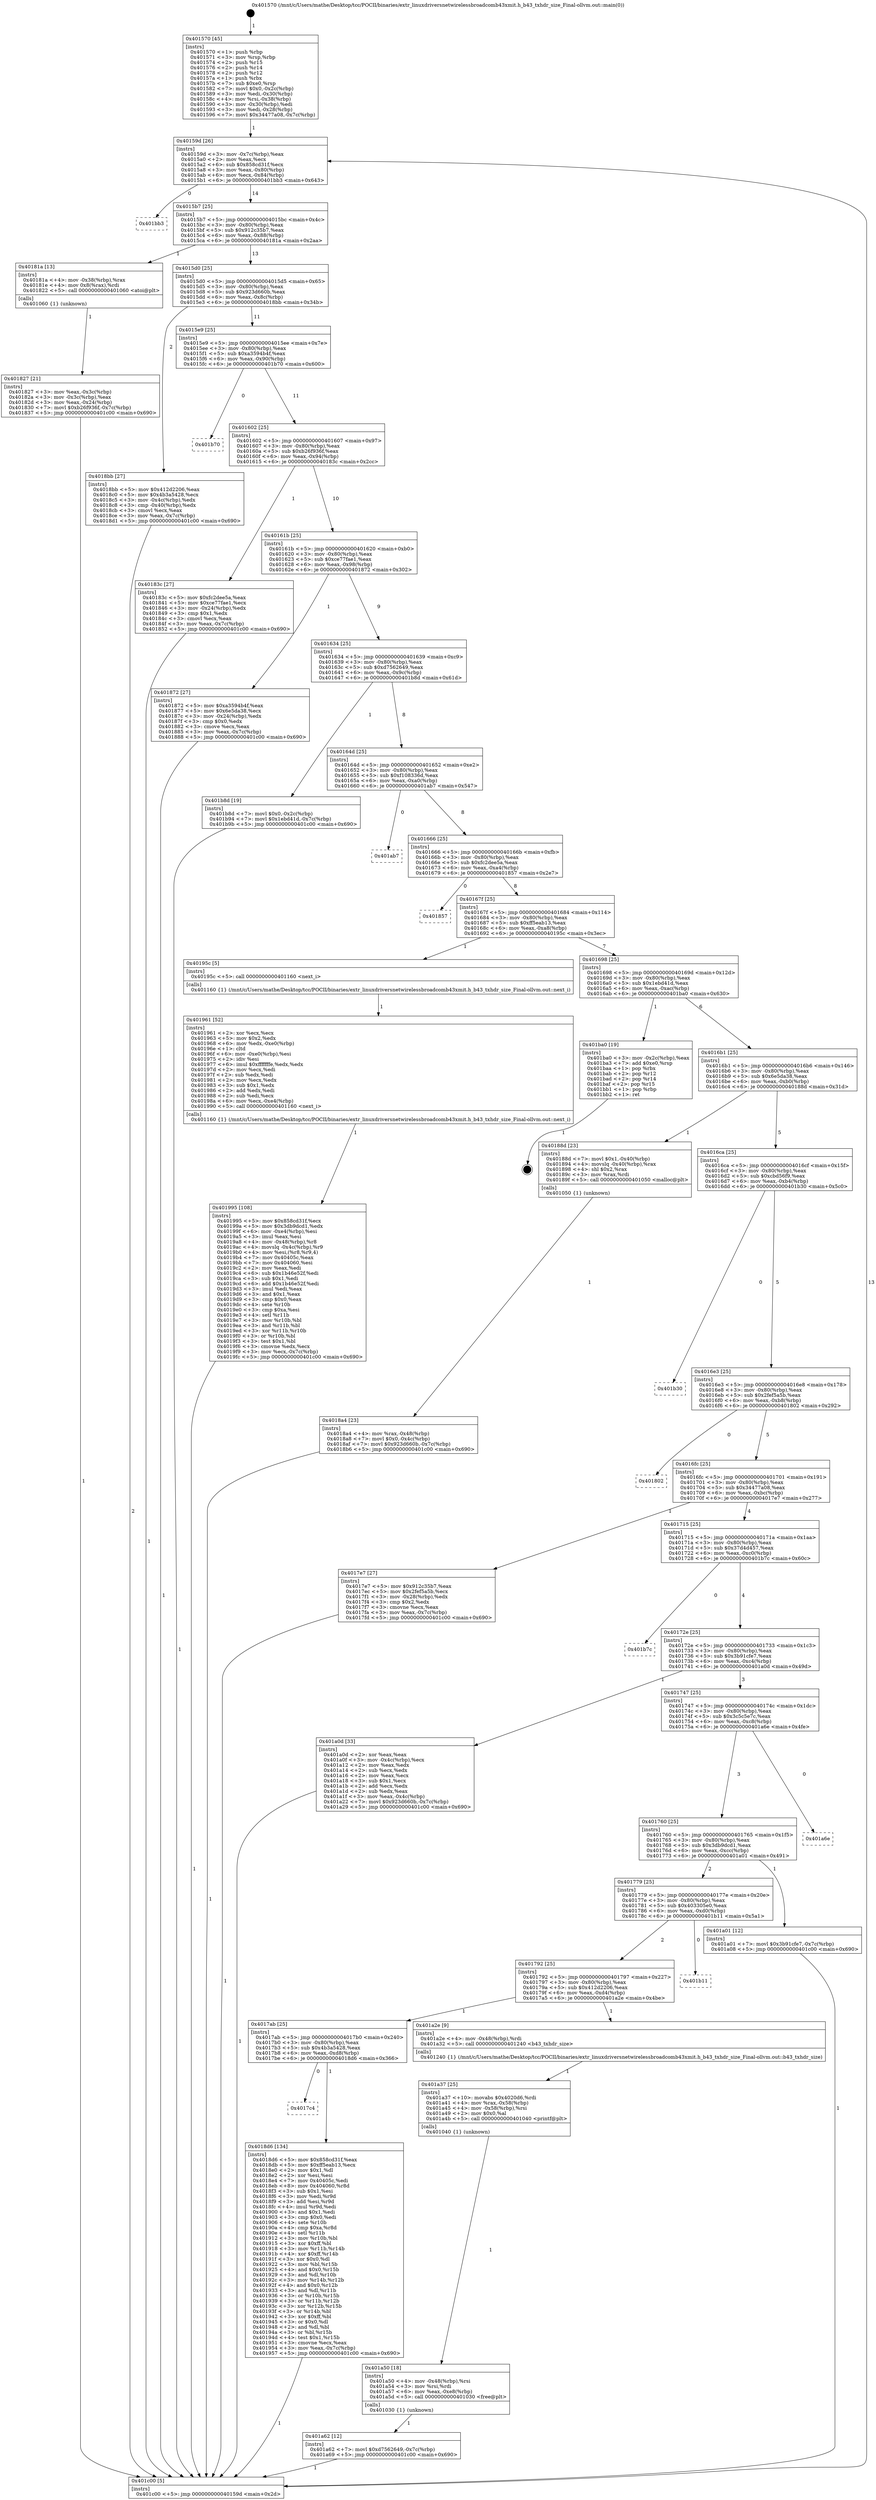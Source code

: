 digraph "0x401570" {
  label = "0x401570 (/mnt/c/Users/mathe/Desktop/tcc/POCII/binaries/extr_linuxdriversnetwirelessbroadcomb43xmit.h_b43_txhdr_size_Final-ollvm.out::main(0))"
  labelloc = "t"
  node[shape=record]

  Entry [label="",width=0.3,height=0.3,shape=circle,fillcolor=black,style=filled]
  "0x40159d" [label="{
     0x40159d [26]\l
     | [instrs]\l
     &nbsp;&nbsp;0x40159d \<+3\>: mov -0x7c(%rbp),%eax\l
     &nbsp;&nbsp;0x4015a0 \<+2\>: mov %eax,%ecx\l
     &nbsp;&nbsp;0x4015a2 \<+6\>: sub $0x858cd31f,%ecx\l
     &nbsp;&nbsp;0x4015a8 \<+3\>: mov %eax,-0x80(%rbp)\l
     &nbsp;&nbsp;0x4015ab \<+6\>: mov %ecx,-0x84(%rbp)\l
     &nbsp;&nbsp;0x4015b1 \<+6\>: je 0000000000401bb3 \<main+0x643\>\l
  }"]
  "0x401bb3" [label="{
     0x401bb3\l
  }", style=dashed]
  "0x4015b7" [label="{
     0x4015b7 [25]\l
     | [instrs]\l
     &nbsp;&nbsp;0x4015b7 \<+5\>: jmp 00000000004015bc \<main+0x4c\>\l
     &nbsp;&nbsp;0x4015bc \<+3\>: mov -0x80(%rbp),%eax\l
     &nbsp;&nbsp;0x4015bf \<+5\>: sub $0x912c35b7,%eax\l
     &nbsp;&nbsp;0x4015c4 \<+6\>: mov %eax,-0x88(%rbp)\l
     &nbsp;&nbsp;0x4015ca \<+6\>: je 000000000040181a \<main+0x2aa\>\l
  }"]
  Exit [label="",width=0.3,height=0.3,shape=circle,fillcolor=black,style=filled,peripheries=2]
  "0x40181a" [label="{
     0x40181a [13]\l
     | [instrs]\l
     &nbsp;&nbsp;0x40181a \<+4\>: mov -0x38(%rbp),%rax\l
     &nbsp;&nbsp;0x40181e \<+4\>: mov 0x8(%rax),%rdi\l
     &nbsp;&nbsp;0x401822 \<+5\>: call 0000000000401060 \<atoi@plt\>\l
     | [calls]\l
     &nbsp;&nbsp;0x401060 \{1\} (unknown)\l
  }"]
  "0x4015d0" [label="{
     0x4015d0 [25]\l
     | [instrs]\l
     &nbsp;&nbsp;0x4015d0 \<+5\>: jmp 00000000004015d5 \<main+0x65\>\l
     &nbsp;&nbsp;0x4015d5 \<+3\>: mov -0x80(%rbp),%eax\l
     &nbsp;&nbsp;0x4015d8 \<+5\>: sub $0x923d660b,%eax\l
     &nbsp;&nbsp;0x4015dd \<+6\>: mov %eax,-0x8c(%rbp)\l
     &nbsp;&nbsp;0x4015e3 \<+6\>: je 00000000004018bb \<main+0x34b\>\l
  }"]
  "0x401a62" [label="{
     0x401a62 [12]\l
     | [instrs]\l
     &nbsp;&nbsp;0x401a62 \<+7\>: movl $0xd7562649,-0x7c(%rbp)\l
     &nbsp;&nbsp;0x401a69 \<+5\>: jmp 0000000000401c00 \<main+0x690\>\l
  }"]
  "0x4018bb" [label="{
     0x4018bb [27]\l
     | [instrs]\l
     &nbsp;&nbsp;0x4018bb \<+5\>: mov $0x412d2206,%eax\l
     &nbsp;&nbsp;0x4018c0 \<+5\>: mov $0x4b3a5428,%ecx\l
     &nbsp;&nbsp;0x4018c5 \<+3\>: mov -0x4c(%rbp),%edx\l
     &nbsp;&nbsp;0x4018c8 \<+3\>: cmp -0x40(%rbp),%edx\l
     &nbsp;&nbsp;0x4018cb \<+3\>: cmovl %ecx,%eax\l
     &nbsp;&nbsp;0x4018ce \<+3\>: mov %eax,-0x7c(%rbp)\l
     &nbsp;&nbsp;0x4018d1 \<+5\>: jmp 0000000000401c00 \<main+0x690\>\l
  }"]
  "0x4015e9" [label="{
     0x4015e9 [25]\l
     | [instrs]\l
     &nbsp;&nbsp;0x4015e9 \<+5\>: jmp 00000000004015ee \<main+0x7e\>\l
     &nbsp;&nbsp;0x4015ee \<+3\>: mov -0x80(%rbp),%eax\l
     &nbsp;&nbsp;0x4015f1 \<+5\>: sub $0xa3594b4f,%eax\l
     &nbsp;&nbsp;0x4015f6 \<+6\>: mov %eax,-0x90(%rbp)\l
     &nbsp;&nbsp;0x4015fc \<+6\>: je 0000000000401b70 \<main+0x600\>\l
  }"]
  "0x401a50" [label="{
     0x401a50 [18]\l
     | [instrs]\l
     &nbsp;&nbsp;0x401a50 \<+4\>: mov -0x48(%rbp),%rsi\l
     &nbsp;&nbsp;0x401a54 \<+3\>: mov %rsi,%rdi\l
     &nbsp;&nbsp;0x401a57 \<+6\>: mov %eax,-0xe8(%rbp)\l
     &nbsp;&nbsp;0x401a5d \<+5\>: call 0000000000401030 \<free@plt\>\l
     | [calls]\l
     &nbsp;&nbsp;0x401030 \{1\} (unknown)\l
  }"]
  "0x401b70" [label="{
     0x401b70\l
  }", style=dashed]
  "0x401602" [label="{
     0x401602 [25]\l
     | [instrs]\l
     &nbsp;&nbsp;0x401602 \<+5\>: jmp 0000000000401607 \<main+0x97\>\l
     &nbsp;&nbsp;0x401607 \<+3\>: mov -0x80(%rbp),%eax\l
     &nbsp;&nbsp;0x40160a \<+5\>: sub $0xb26f936f,%eax\l
     &nbsp;&nbsp;0x40160f \<+6\>: mov %eax,-0x94(%rbp)\l
     &nbsp;&nbsp;0x401615 \<+6\>: je 000000000040183c \<main+0x2cc\>\l
  }"]
  "0x401a37" [label="{
     0x401a37 [25]\l
     | [instrs]\l
     &nbsp;&nbsp;0x401a37 \<+10\>: movabs $0x4020d6,%rdi\l
     &nbsp;&nbsp;0x401a41 \<+4\>: mov %rax,-0x58(%rbp)\l
     &nbsp;&nbsp;0x401a45 \<+4\>: mov -0x58(%rbp),%rsi\l
     &nbsp;&nbsp;0x401a49 \<+2\>: mov $0x0,%al\l
     &nbsp;&nbsp;0x401a4b \<+5\>: call 0000000000401040 \<printf@plt\>\l
     | [calls]\l
     &nbsp;&nbsp;0x401040 \{1\} (unknown)\l
  }"]
  "0x40183c" [label="{
     0x40183c [27]\l
     | [instrs]\l
     &nbsp;&nbsp;0x40183c \<+5\>: mov $0xfc2dee5a,%eax\l
     &nbsp;&nbsp;0x401841 \<+5\>: mov $0xce77fae1,%ecx\l
     &nbsp;&nbsp;0x401846 \<+3\>: mov -0x24(%rbp),%edx\l
     &nbsp;&nbsp;0x401849 \<+3\>: cmp $0x1,%edx\l
     &nbsp;&nbsp;0x40184c \<+3\>: cmovl %ecx,%eax\l
     &nbsp;&nbsp;0x40184f \<+3\>: mov %eax,-0x7c(%rbp)\l
     &nbsp;&nbsp;0x401852 \<+5\>: jmp 0000000000401c00 \<main+0x690\>\l
  }"]
  "0x40161b" [label="{
     0x40161b [25]\l
     | [instrs]\l
     &nbsp;&nbsp;0x40161b \<+5\>: jmp 0000000000401620 \<main+0xb0\>\l
     &nbsp;&nbsp;0x401620 \<+3\>: mov -0x80(%rbp),%eax\l
     &nbsp;&nbsp;0x401623 \<+5\>: sub $0xce77fae1,%eax\l
     &nbsp;&nbsp;0x401628 \<+6\>: mov %eax,-0x98(%rbp)\l
     &nbsp;&nbsp;0x40162e \<+6\>: je 0000000000401872 \<main+0x302\>\l
  }"]
  "0x401995" [label="{
     0x401995 [108]\l
     | [instrs]\l
     &nbsp;&nbsp;0x401995 \<+5\>: mov $0x858cd31f,%ecx\l
     &nbsp;&nbsp;0x40199a \<+5\>: mov $0x3db9dcd1,%edx\l
     &nbsp;&nbsp;0x40199f \<+6\>: mov -0xe4(%rbp),%esi\l
     &nbsp;&nbsp;0x4019a5 \<+3\>: imul %eax,%esi\l
     &nbsp;&nbsp;0x4019a8 \<+4\>: mov -0x48(%rbp),%r8\l
     &nbsp;&nbsp;0x4019ac \<+4\>: movslq -0x4c(%rbp),%r9\l
     &nbsp;&nbsp;0x4019b0 \<+4\>: mov %esi,(%r8,%r9,4)\l
     &nbsp;&nbsp;0x4019b4 \<+7\>: mov 0x40405c,%eax\l
     &nbsp;&nbsp;0x4019bb \<+7\>: mov 0x404060,%esi\l
     &nbsp;&nbsp;0x4019c2 \<+2\>: mov %eax,%edi\l
     &nbsp;&nbsp;0x4019c4 \<+6\>: sub $0x1b46e52f,%edi\l
     &nbsp;&nbsp;0x4019ca \<+3\>: sub $0x1,%edi\l
     &nbsp;&nbsp;0x4019cd \<+6\>: add $0x1b46e52f,%edi\l
     &nbsp;&nbsp;0x4019d3 \<+3\>: imul %edi,%eax\l
     &nbsp;&nbsp;0x4019d6 \<+3\>: and $0x1,%eax\l
     &nbsp;&nbsp;0x4019d9 \<+3\>: cmp $0x0,%eax\l
     &nbsp;&nbsp;0x4019dc \<+4\>: sete %r10b\l
     &nbsp;&nbsp;0x4019e0 \<+3\>: cmp $0xa,%esi\l
     &nbsp;&nbsp;0x4019e3 \<+4\>: setl %r11b\l
     &nbsp;&nbsp;0x4019e7 \<+3\>: mov %r10b,%bl\l
     &nbsp;&nbsp;0x4019ea \<+3\>: and %r11b,%bl\l
     &nbsp;&nbsp;0x4019ed \<+3\>: xor %r11b,%r10b\l
     &nbsp;&nbsp;0x4019f0 \<+3\>: or %r10b,%bl\l
     &nbsp;&nbsp;0x4019f3 \<+3\>: test $0x1,%bl\l
     &nbsp;&nbsp;0x4019f6 \<+3\>: cmovne %edx,%ecx\l
     &nbsp;&nbsp;0x4019f9 \<+3\>: mov %ecx,-0x7c(%rbp)\l
     &nbsp;&nbsp;0x4019fc \<+5\>: jmp 0000000000401c00 \<main+0x690\>\l
  }"]
  "0x401872" [label="{
     0x401872 [27]\l
     | [instrs]\l
     &nbsp;&nbsp;0x401872 \<+5\>: mov $0xa3594b4f,%eax\l
     &nbsp;&nbsp;0x401877 \<+5\>: mov $0x6e5da38,%ecx\l
     &nbsp;&nbsp;0x40187c \<+3\>: mov -0x24(%rbp),%edx\l
     &nbsp;&nbsp;0x40187f \<+3\>: cmp $0x0,%edx\l
     &nbsp;&nbsp;0x401882 \<+3\>: cmove %ecx,%eax\l
     &nbsp;&nbsp;0x401885 \<+3\>: mov %eax,-0x7c(%rbp)\l
     &nbsp;&nbsp;0x401888 \<+5\>: jmp 0000000000401c00 \<main+0x690\>\l
  }"]
  "0x401634" [label="{
     0x401634 [25]\l
     | [instrs]\l
     &nbsp;&nbsp;0x401634 \<+5\>: jmp 0000000000401639 \<main+0xc9\>\l
     &nbsp;&nbsp;0x401639 \<+3\>: mov -0x80(%rbp),%eax\l
     &nbsp;&nbsp;0x40163c \<+5\>: sub $0xd7562649,%eax\l
     &nbsp;&nbsp;0x401641 \<+6\>: mov %eax,-0x9c(%rbp)\l
     &nbsp;&nbsp;0x401647 \<+6\>: je 0000000000401b8d \<main+0x61d\>\l
  }"]
  "0x401961" [label="{
     0x401961 [52]\l
     | [instrs]\l
     &nbsp;&nbsp;0x401961 \<+2\>: xor %ecx,%ecx\l
     &nbsp;&nbsp;0x401963 \<+5\>: mov $0x2,%edx\l
     &nbsp;&nbsp;0x401968 \<+6\>: mov %edx,-0xe0(%rbp)\l
     &nbsp;&nbsp;0x40196e \<+1\>: cltd\l
     &nbsp;&nbsp;0x40196f \<+6\>: mov -0xe0(%rbp),%esi\l
     &nbsp;&nbsp;0x401975 \<+2\>: idiv %esi\l
     &nbsp;&nbsp;0x401977 \<+6\>: imul $0xfffffffe,%edx,%edx\l
     &nbsp;&nbsp;0x40197d \<+2\>: mov %ecx,%edi\l
     &nbsp;&nbsp;0x40197f \<+2\>: sub %edx,%edi\l
     &nbsp;&nbsp;0x401981 \<+2\>: mov %ecx,%edx\l
     &nbsp;&nbsp;0x401983 \<+3\>: sub $0x1,%edx\l
     &nbsp;&nbsp;0x401986 \<+2\>: add %edx,%edi\l
     &nbsp;&nbsp;0x401988 \<+2\>: sub %edi,%ecx\l
     &nbsp;&nbsp;0x40198a \<+6\>: mov %ecx,-0xe4(%rbp)\l
     &nbsp;&nbsp;0x401990 \<+5\>: call 0000000000401160 \<next_i\>\l
     | [calls]\l
     &nbsp;&nbsp;0x401160 \{1\} (/mnt/c/Users/mathe/Desktop/tcc/POCII/binaries/extr_linuxdriversnetwirelessbroadcomb43xmit.h_b43_txhdr_size_Final-ollvm.out::next_i)\l
  }"]
  "0x401b8d" [label="{
     0x401b8d [19]\l
     | [instrs]\l
     &nbsp;&nbsp;0x401b8d \<+7\>: movl $0x0,-0x2c(%rbp)\l
     &nbsp;&nbsp;0x401b94 \<+7\>: movl $0x1ebd41d,-0x7c(%rbp)\l
     &nbsp;&nbsp;0x401b9b \<+5\>: jmp 0000000000401c00 \<main+0x690\>\l
  }"]
  "0x40164d" [label="{
     0x40164d [25]\l
     | [instrs]\l
     &nbsp;&nbsp;0x40164d \<+5\>: jmp 0000000000401652 \<main+0xe2\>\l
     &nbsp;&nbsp;0x401652 \<+3\>: mov -0x80(%rbp),%eax\l
     &nbsp;&nbsp;0x401655 \<+5\>: sub $0xf108336d,%eax\l
     &nbsp;&nbsp;0x40165a \<+6\>: mov %eax,-0xa0(%rbp)\l
     &nbsp;&nbsp;0x401660 \<+6\>: je 0000000000401ab7 \<main+0x547\>\l
  }"]
  "0x4017c4" [label="{
     0x4017c4\l
  }", style=dashed]
  "0x401ab7" [label="{
     0x401ab7\l
  }", style=dashed]
  "0x401666" [label="{
     0x401666 [25]\l
     | [instrs]\l
     &nbsp;&nbsp;0x401666 \<+5\>: jmp 000000000040166b \<main+0xfb\>\l
     &nbsp;&nbsp;0x40166b \<+3\>: mov -0x80(%rbp),%eax\l
     &nbsp;&nbsp;0x40166e \<+5\>: sub $0xfc2dee5a,%eax\l
     &nbsp;&nbsp;0x401673 \<+6\>: mov %eax,-0xa4(%rbp)\l
     &nbsp;&nbsp;0x401679 \<+6\>: je 0000000000401857 \<main+0x2e7\>\l
  }"]
  "0x4018d6" [label="{
     0x4018d6 [134]\l
     | [instrs]\l
     &nbsp;&nbsp;0x4018d6 \<+5\>: mov $0x858cd31f,%eax\l
     &nbsp;&nbsp;0x4018db \<+5\>: mov $0xff5eab13,%ecx\l
     &nbsp;&nbsp;0x4018e0 \<+2\>: mov $0x1,%dl\l
     &nbsp;&nbsp;0x4018e2 \<+2\>: xor %esi,%esi\l
     &nbsp;&nbsp;0x4018e4 \<+7\>: mov 0x40405c,%edi\l
     &nbsp;&nbsp;0x4018eb \<+8\>: mov 0x404060,%r8d\l
     &nbsp;&nbsp;0x4018f3 \<+3\>: sub $0x1,%esi\l
     &nbsp;&nbsp;0x4018f6 \<+3\>: mov %edi,%r9d\l
     &nbsp;&nbsp;0x4018f9 \<+3\>: add %esi,%r9d\l
     &nbsp;&nbsp;0x4018fc \<+4\>: imul %r9d,%edi\l
     &nbsp;&nbsp;0x401900 \<+3\>: and $0x1,%edi\l
     &nbsp;&nbsp;0x401903 \<+3\>: cmp $0x0,%edi\l
     &nbsp;&nbsp;0x401906 \<+4\>: sete %r10b\l
     &nbsp;&nbsp;0x40190a \<+4\>: cmp $0xa,%r8d\l
     &nbsp;&nbsp;0x40190e \<+4\>: setl %r11b\l
     &nbsp;&nbsp;0x401912 \<+3\>: mov %r10b,%bl\l
     &nbsp;&nbsp;0x401915 \<+3\>: xor $0xff,%bl\l
     &nbsp;&nbsp;0x401918 \<+3\>: mov %r11b,%r14b\l
     &nbsp;&nbsp;0x40191b \<+4\>: xor $0xff,%r14b\l
     &nbsp;&nbsp;0x40191f \<+3\>: xor $0x0,%dl\l
     &nbsp;&nbsp;0x401922 \<+3\>: mov %bl,%r15b\l
     &nbsp;&nbsp;0x401925 \<+4\>: and $0x0,%r15b\l
     &nbsp;&nbsp;0x401929 \<+3\>: and %dl,%r10b\l
     &nbsp;&nbsp;0x40192c \<+3\>: mov %r14b,%r12b\l
     &nbsp;&nbsp;0x40192f \<+4\>: and $0x0,%r12b\l
     &nbsp;&nbsp;0x401933 \<+3\>: and %dl,%r11b\l
     &nbsp;&nbsp;0x401936 \<+3\>: or %r10b,%r15b\l
     &nbsp;&nbsp;0x401939 \<+3\>: or %r11b,%r12b\l
     &nbsp;&nbsp;0x40193c \<+3\>: xor %r12b,%r15b\l
     &nbsp;&nbsp;0x40193f \<+3\>: or %r14b,%bl\l
     &nbsp;&nbsp;0x401942 \<+3\>: xor $0xff,%bl\l
     &nbsp;&nbsp;0x401945 \<+3\>: or $0x0,%dl\l
     &nbsp;&nbsp;0x401948 \<+2\>: and %dl,%bl\l
     &nbsp;&nbsp;0x40194a \<+3\>: or %bl,%r15b\l
     &nbsp;&nbsp;0x40194d \<+4\>: test $0x1,%r15b\l
     &nbsp;&nbsp;0x401951 \<+3\>: cmovne %ecx,%eax\l
     &nbsp;&nbsp;0x401954 \<+3\>: mov %eax,-0x7c(%rbp)\l
     &nbsp;&nbsp;0x401957 \<+5\>: jmp 0000000000401c00 \<main+0x690\>\l
  }"]
  "0x401857" [label="{
     0x401857\l
  }", style=dashed]
  "0x40167f" [label="{
     0x40167f [25]\l
     | [instrs]\l
     &nbsp;&nbsp;0x40167f \<+5\>: jmp 0000000000401684 \<main+0x114\>\l
     &nbsp;&nbsp;0x401684 \<+3\>: mov -0x80(%rbp),%eax\l
     &nbsp;&nbsp;0x401687 \<+5\>: sub $0xff5eab13,%eax\l
     &nbsp;&nbsp;0x40168c \<+6\>: mov %eax,-0xa8(%rbp)\l
     &nbsp;&nbsp;0x401692 \<+6\>: je 000000000040195c \<main+0x3ec\>\l
  }"]
  "0x4017ab" [label="{
     0x4017ab [25]\l
     | [instrs]\l
     &nbsp;&nbsp;0x4017ab \<+5\>: jmp 00000000004017b0 \<main+0x240\>\l
     &nbsp;&nbsp;0x4017b0 \<+3\>: mov -0x80(%rbp),%eax\l
     &nbsp;&nbsp;0x4017b3 \<+5\>: sub $0x4b3a5428,%eax\l
     &nbsp;&nbsp;0x4017b8 \<+6\>: mov %eax,-0xd8(%rbp)\l
     &nbsp;&nbsp;0x4017be \<+6\>: je 00000000004018d6 \<main+0x366\>\l
  }"]
  "0x40195c" [label="{
     0x40195c [5]\l
     | [instrs]\l
     &nbsp;&nbsp;0x40195c \<+5\>: call 0000000000401160 \<next_i\>\l
     | [calls]\l
     &nbsp;&nbsp;0x401160 \{1\} (/mnt/c/Users/mathe/Desktop/tcc/POCII/binaries/extr_linuxdriversnetwirelessbroadcomb43xmit.h_b43_txhdr_size_Final-ollvm.out::next_i)\l
  }"]
  "0x401698" [label="{
     0x401698 [25]\l
     | [instrs]\l
     &nbsp;&nbsp;0x401698 \<+5\>: jmp 000000000040169d \<main+0x12d\>\l
     &nbsp;&nbsp;0x40169d \<+3\>: mov -0x80(%rbp),%eax\l
     &nbsp;&nbsp;0x4016a0 \<+5\>: sub $0x1ebd41d,%eax\l
     &nbsp;&nbsp;0x4016a5 \<+6\>: mov %eax,-0xac(%rbp)\l
     &nbsp;&nbsp;0x4016ab \<+6\>: je 0000000000401ba0 \<main+0x630\>\l
  }"]
  "0x401a2e" [label="{
     0x401a2e [9]\l
     | [instrs]\l
     &nbsp;&nbsp;0x401a2e \<+4\>: mov -0x48(%rbp),%rdi\l
     &nbsp;&nbsp;0x401a32 \<+5\>: call 0000000000401240 \<b43_txhdr_size\>\l
     | [calls]\l
     &nbsp;&nbsp;0x401240 \{1\} (/mnt/c/Users/mathe/Desktop/tcc/POCII/binaries/extr_linuxdriversnetwirelessbroadcomb43xmit.h_b43_txhdr_size_Final-ollvm.out::b43_txhdr_size)\l
  }"]
  "0x401ba0" [label="{
     0x401ba0 [19]\l
     | [instrs]\l
     &nbsp;&nbsp;0x401ba0 \<+3\>: mov -0x2c(%rbp),%eax\l
     &nbsp;&nbsp;0x401ba3 \<+7\>: add $0xe0,%rsp\l
     &nbsp;&nbsp;0x401baa \<+1\>: pop %rbx\l
     &nbsp;&nbsp;0x401bab \<+2\>: pop %r12\l
     &nbsp;&nbsp;0x401bad \<+2\>: pop %r14\l
     &nbsp;&nbsp;0x401baf \<+2\>: pop %r15\l
     &nbsp;&nbsp;0x401bb1 \<+1\>: pop %rbp\l
     &nbsp;&nbsp;0x401bb2 \<+1\>: ret\l
  }"]
  "0x4016b1" [label="{
     0x4016b1 [25]\l
     | [instrs]\l
     &nbsp;&nbsp;0x4016b1 \<+5\>: jmp 00000000004016b6 \<main+0x146\>\l
     &nbsp;&nbsp;0x4016b6 \<+3\>: mov -0x80(%rbp),%eax\l
     &nbsp;&nbsp;0x4016b9 \<+5\>: sub $0x6e5da38,%eax\l
     &nbsp;&nbsp;0x4016be \<+6\>: mov %eax,-0xb0(%rbp)\l
     &nbsp;&nbsp;0x4016c4 \<+6\>: je 000000000040188d \<main+0x31d\>\l
  }"]
  "0x401792" [label="{
     0x401792 [25]\l
     | [instrs]\l
     &nbsp;&nbsp;0x401792 \<+5\>: jmp 0000000000401797 \<main+0x227\>\l
     &nbsp;&nbsp;0x401797 \<+3\>: mov -0x80(%rbp),%eax\l
     &nbsp;&nbsp;0x40179a \<+5\>: sub $0x412d2206,%eax\l
     &nbsp;&nbsp;0x40179f \<+6\>: mov %eax,-0xd4(%rbp)\l
     &nbsp;&nbsp;0x4017a5 \<+6\>: je 0000000000401a2e \<main+0x4be\>\l
  }"]
  "0x40188d" [label="{
     0x40188d [23]\l
     | [instrs]\l
     &nbsp;&nbsp;0x40188d \<+7\>: movl $0x1,-0x40(%rbp)\l
     &nbsp;&nbsp;0x401894 \<+4\>: movslq -0x40(%rbp),%rax\l
     &nbsp;&nbsp;0x401898 \<+4\>: shl $0x2,%rax\l
     &nbsp;&nbsp;0x40189c \<+3\>: mov %rax,%rdi\l
     &nbsp;&nbsp;0x40189f \<+5\>: call 0000000000401050 \<malloc@plt\>\l
     | [calls]\l
     &nbsp;&nbsp;0x401050 \{1\} (unknown)\l
  }"]
  "0x4016ca" [label="{
     0x4016ca [25]\l
     | [instrs]\l
     &nbsp;&nbsp;0x4016ca \<+5\>: jmp 00000000004016cf \<main+0x15f\>\l
     &nbsp;&nbsp;0x4016cf \<+3\>: mov -0x80(%rbp),%eax\l
     &nbsp;&nbsp;0x4016d2 \<+5\>: sub $0xcbd56f9,%eax\l
     &nbsp;&nbsp;0x4016d7 \<+6\>: mov %eax,-0xb4(%rbp)\l
     &nbsp;&nbsp;0x4016dd \<+6\>: je 0000000000401b30 \<main+0x5c0\>\l
  }"]
  "0x401b11" [label="{
     0x401b11\l
  }", style=dashed]
  "0x401b30" [label="{
     0x401b30\l
  }", style=dashed]
  "0x4016e3" [label="{
     0x4016e3 [25]\l
     | [instrs]\l
     &nbsp;&nbsp;0x4016e3 \<+5\>: jmp 00000000004016e8 \<main+0x178\>\l
     &nbsp;&nbsp;0x4016e8 \<+3\>: mov -0x80(%rbp),%eax\l
     &nbsp;&nbsp;0x4016eb \<+5\>: sub $0x2fef5a5b,%eax\l
     &nbsp;&nbsp;0x4016f0 \<+6\>: mov %eax,-0xb8(%rbp)\l
     &nbsp;&nbsp;0x4016f6 \<+6\>: je 0000000000401802 \<main+0x292\>\l
  }"]
  "0x401779" [label="{
     0x401779 [25]\l
     | [instrs]\l
     &nbsp;&nbsp;0x401779 \<+5\>: jmp 000000000040177e \<main+0x20e\>\l
     &nbsp;&nbsp;0x40177e \<+3\>: mov -0x80(%rbp),%eax\l
     &nbsp;&nbsp;0x401781 \<+5\>: sub $0x403305e0,%eax\l
     &nbsp;&nbsp;0x401786 \<+6\>: mov %eax,-0xd0(%rbp)\l
     &nbsp;&nbsp;0x40178c \<+6\>: je 0000000000401b11 \<main+0x5a1\>\l
  }"]
  "0x401802" [label="{
     0x401802\l
  }", style=dashed]
  "0x4016fc" [label="{
     0x4016fc [25]\l
     | [instrs]\l
     &nbsp;&nbsp;0x4016fc \<+5\>: jmp 0000000000401701 \<main+0x191\>\l
     &nbsp;&nbsp;0x401701 \<+3\>: mov -0x80(%rbp),%eax\l
     &nbsp;&nbsp;0x401704 \<+5\>: sub $0x34477a08,%eax\l
     &nbsp;&nbsp;0x401709 \<+6\>: mov %eax,-0xbc(%rbp)\l
     &nbsp;&nbsp;0x40170f \<+6\>: je 00000000004017e7 \<main+0x277\>\l
  }"]
  "0x401a01" [label="{
     0x401a01 [12]\l
     | [instrs]\l
     &nbsp;&nbsp;0x401a01 \<+7\>: movl $0x3b91cfe7,-0x7c(%rbp)\l
     &nbsp;&nbsp;0x401a08 \<+5\>: jmp 0000000000401c00 \<main+0x690\>\l
  }"]
  "0x4017e7" [label="{
     0x4017e7 [27]\l
     | [instrs]\l
     &nbsp;&nbsp;0x4017e7 \<+5\>: mov $0x912c35b7,%eax\l
     &nbsp;&nbsp;0x4017ec \<+5\>: mov $0x2fef5a5b,%ecx\l
     &nbsp;&nbsp;0x4017f1 \<+3\>: mov -0x28(%rbp),%edx\l
     &nbsp;&nbsp;0x4017f4 \<+3\>: cmp $0x2,%edx\l
     &nbsp;&nbsp;0x4017f7 \<+3\>: cmovne %ecx,%eax\l
     &nbsp;&nbsp;0x4017fa \<+3\>: mov %eax,-0x7c(%rbp)\l
     &nbsp;&nbsp;0x4017fd \<+5\>: jmp 0000000000401c00 \<main+0x690\>\l
  }"]
  "0x401715" [label="{
     0x401715 [25]\l
     | [instrs]\l
     &nbsp;&nbsp;0x401715 \<+5\>: jmp 000000000040171a \<main+0x1aa\>\l
     &nbsp;&nbsp;0x40171a \<+3\>: mov -0x80(%rbp),%eax\l
     &nbsp;&nbsp;0x40171d \<+5\>: sub $0x37d4d457,%eax\l
     &nbsp;&nbsp;0x401722 \<+6\>: mov %eax,-0xc0(%rbp)\l
     &nbsp;&nbsp;0x401728 \<+6\>: je 0000000000401b7c \<main+0x60c\>\l
  }"]
  "0x401c00" [label="{
     0x401c00 [5]\l
     | [instrs]\l
     &nbsp;&nbsp;0x401c00 \<+5\>: jmp 000000000040159d \<main+0x2d\>\l
  }"]
  "0x401570" [label="{
     0x401570 [45]\l
     | [instrs]\l
     &nbsp;&nbsp;0x401570 \<+1\>: push %rbp\l
     &nbsp;&nbsp;0x401571 \<+3\>: mov %rsp,%rbp\l
     &nbsp;&nbsp;0x401574 \<+2\>: push %r15\l
     &nbsp;&nbsp;0x401576 \<+2\>: push %r14\l
     &nbsp;&nbsp;0x401578 \<+2\>: push %r12\l
     &nbsp;&nbsp;0x40157a \<+1\>: push %rbx\l
     &nbsp;&nbsp;0x40157b \<+7\>: sub $0xe0,%rsp\l
     &nbsp;&nbsp;0x401582 \<+7\>: movl $0x0,-0x2c(%rbp)\l
     &nbsp;&nbsp;0x401589 \<+3\>: mov %edi,-0x30(%rbp)\l
     &nbsp;&nbsp;0x40158c \<+4\>: mov %rsi,-0x38(%rbp)\l
     &nbsp;&nbsp;0x401590 \<+3\>: mov -0x30(%rbp),%edi\l
     &nbsp;&nbsp;0x401593 \<+3\>: mov %edi,-0x28(%rbp)\l
     &nbsp;&nbsp;0x401596 \<+7\>: movl $0x34477a08,-0x7c(%rbp)\l
  }"]
  "0x401827" [label="{
     0x401827 [21]\l
     | [instrs]\l
     &nbsp;&nbsp;0x401827 \<+3\>: mov %eax,-0x3c(%rbp)\l
     &nbsp;&nbsp;0x40182a \<+3\>: mov -0x3c(%rbp),%eax\l
     &nbsp;&nbsp;0x40182d \<+3\>: mov %eax,-0x24(%rbp)\l
     &nbsp;&nbsp;0x401830 \<+7\>: movl $0xb26f936f,-0x7c(%rbp)\l
     &nbsp;&nbsp;0x401837 \<+5\>: jmp 0000000000401c00 \<main+0x690\>\l
  }"]
  "0x4018a4" [label="{
     0x4018a4 [23]\l
     | [instrs]\l
     &nbsp;&nbsp;0x4018a4 \<+4\>: mov %rax,-0x48(%rbp)\l
     &nbsp;&nbsp;0x4018a8 \<+7\>: movl $0x0,-0x4c(%rbp)\l
     &nbsp;&nbsp;0x4018af \<+7\>: movl $0x923d660b,-0x7c(%rbp)\l
     &nbsp;&nbsp;0x4018b6 \<+5\>: jmp 0000000000401c00 \<main+0x690\>\l
  }"]
  "0x401760" [label="{
     0x401760 [25]\l
     | [instrs]\l
     &nbsp;&nbsp;0x401760 \<+5\>: jmp 0000000000401765 \<main+0x1f5\>\l
     &nbsp;&nbsp;0x401765 \<+3\>: mov -0x80(%rbp),%eax\l
     &nbsp;&nbsp;0x401768 \<+5\>: sub $0x3db9dcd1,%eax\l
     &nbsp;&nbsp;0x40176d \<+6\>: mov %eax,-0xcc(%rbp)\l
     &nbsp;&nbsp;0x401773 \<+6\>: je 0000000000401a01 \<main+0x491\>\l
  }"]
  "0x401b7c" [label="{
     0x401b7c\l
  }", style=dashed]
  "0x40172e" [label="{
     0x40172e [25]\l
     | [instrs]\l
     &nbsp;&nbsp;0x40172e \<+5\>: jmp 0000000000401733 \<main+0x1c3\>\l
     &nbsp;&nbsp;0x401733 \<+3\>: mov -0x80(%rbp),%eax\l
     &nbsp;&nbsp;0x401736 \<+5\>: sub $0x3b91cfe7,%eax\l
     &nbsp;&nbsp;0x40173b \<+6\>: mov %eax,-0xc4(%rbp)\l
     &nbsp;&nbsp;0x401741 \<+6\>: je 0000000000401a0d \<main+0x49d\>\l
  }"]
  "0x401a6e" [label="{
     0x401a6e\l
  }", style=dashed]
  "0x401a0d" [label="{
     0x401a0d [33]\l
     | [instrs]\l
     &nbsp;&nbsp;0x401a0d \<+2\>: xor %eax,%eax\l
     &nbsp;&nbsp;0x401a0f \<+3\>: mov -0x4c(%rbp),%ecx\l
     &nbsp;&nbsp;0x401a12 \<+2\>: mov %eax,%edx\l
     &nbsp;&nbsp;0x401a14 \<+2\>: sub %ecx,%edx\l
     &nbsp;&nbsp;0x401a16 \<+2\>: mov %eax,%ecx\l
     &nbsp;&nbsp;0x401a18 \<+3\>: sub $0x1,%ecx\l
     &nbsp;&nbsp;0x401a1b \<+2\>: add %ecx,%edx\l
     &nbsp;&nbsp;0x401a1d \<+2\>: sub %edx,%eax\l
     &nbsp;&nbsp;0x401a1f \<+3\>: mov %eax,-0x4c(%rbp)\l
     &nbsp;&nbsp;0x401a22 \<+7\>: movl $0x923d660b,-0x7c(%rbp)\l
     &nbsp;&nbsp;0x401a29 \<+5\>: jmp 0000000000401c00 \<main+0x690\>\l
  }"]
  "0x401747" [label="{
     0x401747 [25]\l
     | [instrs]\l
     &nbsp;&nbsp;0x401747 \<+5\>: jmp 000000000040174c \<main+0x1dc\>\l
     &nbsp;&nbsp;0x40174c \<+3\>: mov -0x80(%rbp),%eax\l
     &nbsp;&nbsp;0x40174f \<+5\>: sub $0x3c5c5e7c,%eax\l
     &nbsp;&nbsp;0x401754 \<+6\>: mov %eax,-0xc8(%rbp)\l
     &nbsp;&nbsp;0x40175a \<+6\>: je 0000000000401a6e \<main+0x4fe\>\l
  }"]
  Entry -> "0x401570" [label=" 1"]
  "0x40159d" -> "0x401bb3" [label=" 0"]
  "0x40159d" -> "0x4015b7" [label=" 14"]
  "0x401ba0" -> Exit [label=" 1"]
  "0x4015b7" -> "0x40181a" [label=" 1"]
  "0x4015b7" -> "0x4015d0" [label=" 13"]
  "0x401b8d" -> "0x401c00" [label=" 1"]
  "0x4015d0" -> "0x4018bb" [label=" 2"]
  "0x4015d0" -> "0x4015e9" [label=" 11"]
  "0x401a62" -> "0x401c00" [label=" 1"]
  "0x4015e9" -> "0x401b70" [label=" 0"]
  "0x4015e9" -> "0x401602" [label=" 11"]
  "0x401a50" -> "0x401a62" [label=" 1"]
  "0x401602" -> "0x40183c" [label=" 1"]
  "0x401602" -> "0x40161b" [label=" 10"]
  "0x401a37" -> "0x401a50" [label=" 1"]
  "0x40161b" -> "0x401872" [label=" 1"]
  "0x40161b" -> "0x401634" [label=" 9"]
  "0x401a2e" -> "0x401a37" [label=" 1"]
  "0x401634" -> "0x401b8d" [label=" 1"]
  "0x401634" -> "0x40164d" [label=" 8"]
  "0x401a0d" -> "0x401c00" [label=" 1"]
  "0x40164d" -> "0x401ab7" [label=" 0"]
  "0x40164d" -> "0x401666" [label=" 8"]
  "0x401a01" -> "0x401c00" [label=" 1"]
  "0x401666" -> "0x401857" [label=" 0"]
  "0x401666" -> "0x40167f" [label=" 8"]
  "0x401995" -> "0x401c00" [label=" 1"]
  "0x40167f" -> "0x40195c" [label=" 1"]
  "0x40167f" -> "0x401698" [label=" 7"]
  "0x40195c" -> "0x401961" [label=" 1"]
  "0x401698" -> "0x401ba0" [label=" 1"]
  "0x401698" -> "0x4016b1" [label=" 6"]
  "0x4018d6" -> "0x401c00" [label=" 1"]
  "0x4016b1" -> "0x40188d" [label=" 1"]
  "0x4016b1" -> "0x4016ca" [label=" 5"]
  "0x4017ab" -> "0x4018d6" [label=" 1"]
  "0x4016ca" -> "0x401b30" [label=" 0"]
  "0x4016ca" -> "0x4016e3" [label=" 5"]
  "0x401961" -> "0x401995" [label=" 1"]
  "0x4016e3" -> "0x401802" [label=" 0"]
  "0x4016e3" -> "0x4016fc" [label=" 5"]
  "0x401792" -> "0x401a2e" [label=" 1"]
  "0x4016fc" -> "0x4017e7" [label=" 1"]
  "0x4016fc" -> "0x401715" [label=" 4"]
  "0x4017e7" -> "0x401c00" [label=" 1"]
  "0x401570" -> "0x40159d" [label=" 1"]
  "0x401c00" -> "0x40159d" [label=" 13"]
  "0x40181a" -> "0x401827" [label=" 1"]
  "0x401827" -> "0x401c00" [label=" 1"]
  "0x40183c" -> "0x401c00" [label=" 1"]
  "0x401872" -> "0x401c00" [label=" 1"]
  "0x40188d" -> "0x4018a4" [label=" 1"]
  "0x4018a4" -> "0x401c00" [label=" 1"]
  "0x4018bb" -> "0x401c00" [label=" 2"]
  "0x4017ab" -> "0x4017c4" [label=" 0"]
  "0x401715" -> "0x401b7c" [label=" 0"]
  "0x401715" -> "0x40172e" [label=" 4"]
  "0x401779" -> "0x401b11" [label=" 0"]
  "0x40172e" -> "0x401a0d" [label=" 1"]
  "0x40172e" -> "0x401747" [label=" 3"]
  "0x401792" -> "0x4017ab" [label=" 1"]
  "0x401747" -> "0x401a6e" [label=" 0"]
  "0x401747" -> "0x401760" [label=" 3"]
  "0x401779" -> "0x401792" [label=" 2"]
  "0x401760" -> "0x401a01" [label=" 1"]
  "0x401760" -> "0x401779" [label=" 2"]
}
